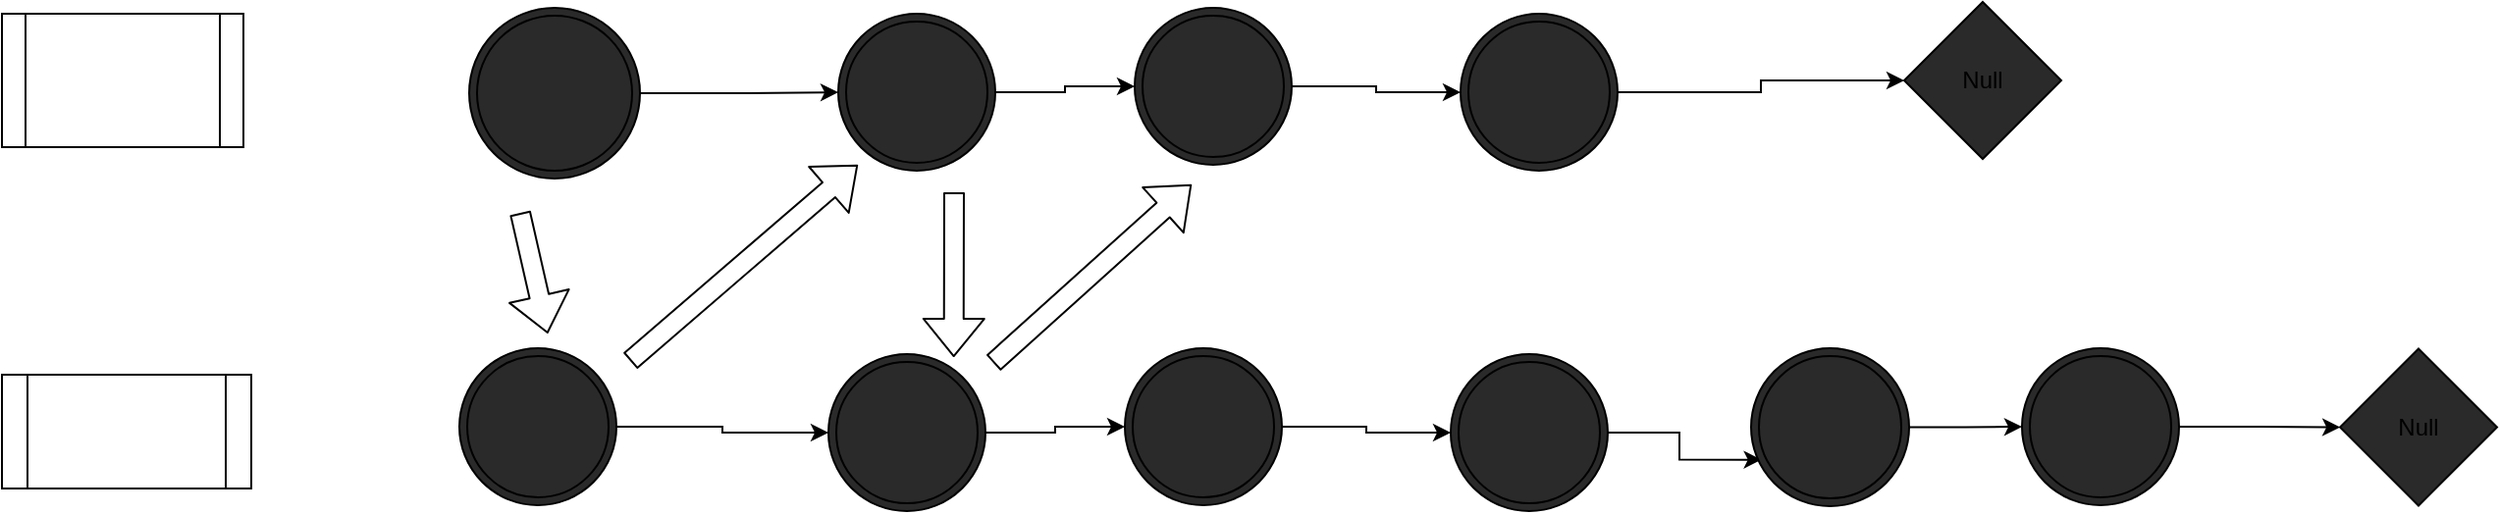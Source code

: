 <mxfile>
    <diagram id="bJVdL_fKoOJSqHIopYEG" name="Page-1">
        <mxGraphModel dx="2292" dy="555" grid="0" gridSize="10" guides="1" tooltips="1" connect="1" arrows="1" fold="1" page="0" pageScale="1" pageWidth="850" pageHeight="1100" math="0" shadow="0">
            <root>
                <mxCell id="0"/>
                <mxCell id="1" parent="0"/>
                <mxCell id="3" value="" style="shape=process;whiteSpace=wrap;html=1;backgroundOutline=1;" vertex="1" parent="1">
                    <mxGeometry x="-880" y="324" width="123" height="68" as="geometry"/>
                </mxCell>
                <mxCell id="5" value="" style="shape=process;whiteSpace=wrap;html=1;backgroundOutline=1;" vertex="1" parent="1">
                    <mxGeometry x="-880" y="508" width="127" height="58" as="geometry"/>
                </mxCell>
                <mxCell id="29" style="edgeStyle=orthogonalEdgeStyle;rounded=0;orthogonalLoop=1;jettySize=auto;html=1;entryX=0;entryY=0.5;entryDx=0;entryDy=0;" edge="1" parent="1" source="8" target="9">
                    <mxGeometry relative="1" as="geometry"/>
                </mxCell>
                <mxCell id="8" value="" style="ellipse;shape=doubleEllipse;whiteSpace=wrap;html=1;aspect=fixed;fillColor=#2a2a2a;" vertex="1" parent="1">
                    <mxGeometry x="-642" y="321" width="87" height="87" as="geometry"/>
                </mxCell>
                <mxCell id="30" style="edgeStyle=orthogonalEdgeStyle;rounded=0;orthogonalLoop=1;jettySize=auto;html=1;exitX=1;exitY=0.5;exitDx=0;exitDy=0;entryX=0;entryY=0.5;entryDx=0;entryDy=0;" edge="1" parent="1" source="9" target="10">
                    <mxGeometry relative="1" as="geometry"/>
                </mxCell>
                <mxCell id="9" value="" style="ellipse;shape=doubleEllipse;whiteSpace=wrap;html=1;aspect=fixed;fillColor=#2a2a2a;" vertex="1" parent="1">
                    <mxGeometry x="-454" y="324" width="80" height="80" as="geometry"/>
                </mxCell>
                <mxCell id="31" style="edgeStyle=orthogonalEdgeStyle;rounded=0;orthogonalLoop=1;jettySize=auto;html=1;exitX=1;exitY=0.5;exitDx=0;exitDy=0;" edge="1" parent="1" source="10" target="11">
                    <mxGeometry relative="1" as="geometry"/>
                </mxCell>
                <mxCell id="10" value="" style="ellipse;shape=doubleEllipse;whiteSpace=wrap;html=1;aspect=fixed;fillColor=#2a2a2a;" vertex="1" parent="1">
                    <mxGeometry x="-303" y="321" width="80" height="80" as="geometry"/>
                </mxCell>
                <mxCell id="32" style="edgeStyle=orthogonalEdgeStyle;rounded=0;orthogonalLoop=1;jettySize=auto;html=1;exitX=1;exitY=0.5;exitDx=0;exitDy=0;" edge="1" parent="1" source="11" target="26">
                    <mxGeometry relative="1" as="geometry"/>
                </mxCell>
                <mxCell id="11" value="" style="ellipse;shape=doubleEllipse;whiteSpace=wrap;html=1;aspect=fixed;fillColor=#2a2a2a;" vertex="1" parent="1">
                    <mxGeometry x="-137" y="324" width="80" height="80" as="geometry"/>
                </mxCell>
                <mxCell id="35" style="edgeStyle=orthogonalEdgeStyle;rounded=0;orthogonalLoop=1;jettySize=auto;html=1;" edge="1" parent="1" source="12" target="13">
                    <mxGeometry relative="1" as="geometry"/>
                </mxCell>
                <mxCell id="12" value="" style="ellipse;shape=doubleEllipse;whiteSpace=wrap;html=1;aspect=fixed;fillColor=#2a2a2a;" vertex="1" parent="1">
                    <mxGeometry x="-647" y="494.5" width="80" height="80" as="geometry"/>
                </mxCell>
                <mxCell id="36" style="edgeStyle=orthogonalEdgeStyle;rounded=0;orthogonalLoop=1;jettySize=auto;html=1;exitX=1;exitY=0.5;exitDx=0;exitDy=0;" edge="1" parent="1" source="13" target="14">
                    <mxGeometry relative="1" as="geometry"/>
                </mxCell>
                <mxCell id="13" value="" style="ellipse;shape=doubleEllipse;whiteSpace=wrap;html=1;aspect=fixed;fillColor=#2a2a2a;" vertex="1" parent="1">
                    <mxGeometry x="-459" y="497.5" width="80" height="80" as="geometry"/>
                </mxCell>
                <mxCell id="37" style="edgeStyle=orthogonalEdgeStyle;rounded=0;orthogonalLoop=1;jettySize=auto;html=1;exitX=1;exitY=0.5;exitDx=0;exitDy=0;" edge="1" parent="1" source="14" target="15">
                    <mxGeometry relative="1" as="geometry"/>
                </mxCell>
                <mxCell id="14" value="" style="ellipse;shape=doubleEllipse;whiteSpace=wrap;html=1;aspect=fixed;fillColor=#2a2a2a;" vertex="1" parent="1">
                    <mxGeometry x="-308" y="494.5" width="80" height="80" as="geometry"/>
                </mxCell>
                <mxCell id="38" style="edgeStyle=orthogonalEdgeStyle;rounded=0;orthogonalLoop=1;jettySize=auto;html=1;exitX=1;exitY=0.5;exitDx=0;exitDy=0;entryX=0.066;entryY=0.706;entryDx=0;entryDy=0;entryPerimeter=0;" edge="1" parent="1" source="15" target="16">
                    <mxGeometry relative="1" as="geometry">
                        <mxPoint x="1.338" y="551.354" as="targetPoint"/>
                    </mxGeometry>
                </mxCell>
                <mxCell id="15" value="" style="ellipse;shape=doubleEllipse;whiteSpace=wrap;html=1;aspect=fixed;fillColor=#2a2a2a;" vertex="1" parent="1">
                    <mxGeometry x="-142" y="497.5" width="80" height="80" as="geometry"/>
                </mxCell>
                <mxCell id="39" style="edgeStyle=orthogonalEdgeStyle;rounded=0;orthogonalLoop=1;jettySize=auto;html=1;" edge="1" parent="1" source="16" target="25">
                    <mxGeometry relative="1" as="geometry"/>
                </mxCell>
                <mxCell id="16" value="" style="ellipse;shape=doubleEllipse;whiteSpace=wrap;html=1;aspect=fixed;fillColor=#2a2a2a;" vertex="1" parent="1">
                    <mxGeometry x="11" y="494.5" width="80.5" height="80.5" as="geometry"/>
                </mxCell>
                <mxCell id="40" style="edgeStyle=orthogonalEdgeStyle;rounded=0;orthogonalLoop=1;jettySize=auto;html=1;exitX=1;exitY=0.5;exitDx=0;exitDy=0;" edge="1" parent="1" source="25" target="27">
                    <mxGeometry relative="1" as="geometry"/>
                </mxCell>
                <mxCell id="25" value="" style="ellipse;shape=doubleEllipse;whiteSpace=wrap;html=1;aspect=fixed;fillColor=#2a2a2a;" vertex="1" parent="1">
                    <mxGeometry x="149" y="494.5" width="80" height="80" as="geometry"/>
                </mxCell>
                <mxCell id="26" value="Null" style="rhombus;whiteSpace=wrap;html=1;fillColor=#2a2a2a;" vertex="1" parent="1">
                    <mxGeometry x="89" y="318" width="80" height="80" as="geometry"/>
                </mxCell>
                <mxCell id="27" value="Null" style="rhombus;whiteSpace=wrap;html=1;fillColor=#2a2a2a;" vertex="1" parent="1">
                    <mxGeometry x="311" y="494.75" width="80" height="80" as="geometry"/>
                </mxCell>
                <mxCell id="43" value="" style="shape=flexArrow;endArrow=classic;html=1;" edge="1" parent="1">
                    <mxGeometry width="50" height="50" relative="1" as="geometry">
                        <mxPoint x="-616" y="425.5" as="sourcePoint"/>
                        <mxPoint x="-602" y="487" as="targetPoint"/>
                    </mxGeometry>
                </mxCell>
                <mxCell id="44" value="" style="shape=flexArrow;endArrow=classic;html=1;" edge="1" parent="1">
                    <mxGeometry width="50" height="50" relative="1" as="geometry">
                        <mxPoint x="-560" y="501" as="sourcePoint"/>
                        <mxPoint x="-444" y="401" as="targetPoint"/>
                    </mxGeometry>
                </mxCell>
                <mxCell id="45" value="" style="shape=flexArrow;endArrow=classic;html=1;" edge="1" parent="1">
                    <mxGeometry width="50" height="50" relative="1" as="geometry">
                        <mxPoint x="-375" y="502" as="sourcePoint"/>
                        <mxPoint x="-274" y="411" as="targetPoint"/>
                    </mxGeometry>
                </mxCell>
                <mxCell id="46" value="" style="shape=flexArrow;endArrow=classic;html=1;entryX=0.798;entryY=0.019;entryDx=0;entryDy=0;entryPerimeter=0;" edge="1" parent="1" target="13">
                    <mxGeometry width="50" height="50" relative="1" as="geometry">
                        <mxPoint x="-395" y="415" as="sourcePoint"/>
                        <mxPoint x="-392" y="404" as="targetPoint"/>
                    </mxGeometry>
                </mxCell>
            </root>
        </mxGraphModel>
    </diagram>
</mxfile>